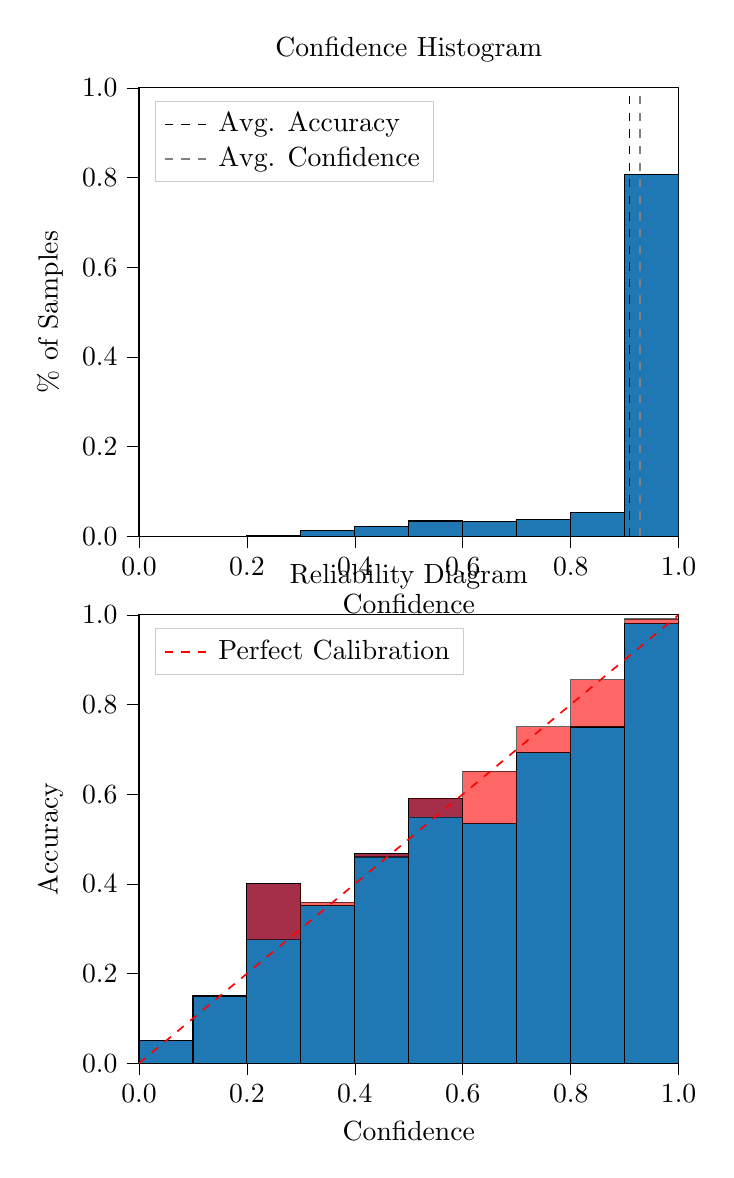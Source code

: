 % This file was created by tikzplotlib v0.9.8.
\begin{tikzpicture}

\definecolor{color0}{rgb}{0.122,0.467,0.706}

\begin{groupplot}[group style={group size=1 by 2}]
\nextgroupplot[
legend cell align={left},
legend style={
  fill opacity=0.8,
  draw opacity=1,
  text opacity=1,
  at={(0.03,0.97)},
  anchor=north west,
  draw=white!80!black
},
tick align=outside,
tick pos=left,
title={Confidence Histogram},
x grid style={white!69.02!black},
xlabel={Confidence},
xmin=0, xmax=1,
xtick style={color=black},
xtick={0,0.2,0.4,0.6,0.8,1},
xticklabels={0.0,0.2,0.4,0.6,0.8,1.0},
y grid style={white!69.02!black},
ylabel={\% of Samples},
ymin=0, ymax=1,
ytick style={color=black},
ytick={0,0.2,0.4,0.6,0.8,1},
yticklabels={0.0,0.2,0.4,0.6,0.8,1.0}
]
\draw[draw=black,fill=color0] (axis cs:-6.939e-18,0) rectangle (axis cs:0.1,0);
\draw[draw=black,fill=color0] (axis cs:0.1,0) rectangle (axis cs:0.2,0);
\draw[draw=black,fill=color0] (axis cs:0.2,0) rectangle (axis cs:0.3,0.002);
\draw[draw=black,fill=color0] (axis cs:0.3,0) rectangle (axis cs:0.4,0.012);
\draw[draw=black,fill=color0] (axis cs:0.4,0) rectangle (axis cs:0.5,0.022);
\draw[draw=black,fill=color0] (axis cs:0.5,0) rectangle (axis cs:0.6,0.034);
\draw[draw=black,fill=color0] (axis cs:0.6,0) rectangle (axis cs:0.7,0.033);
\draw[draw=black,fill=color0] (axis cs:0.7,0) rectangle (axis cs:0.8,0.037);
\draw[draw=black,fill=color0] (axis cs:0.8,0) rectangle (axis cs:0.9,0.053);
\draw[draw=black,fill=color0] (axis cs:0.9,0) rectangle (axis cs:1,0.807);
\addplot [semithick, black, dashed]
table {%
0.909 0
0.909 1
};
\addlegendentry{Avg. Accuracy}
\addplot [semithick, white!50.196!black, dashed]
table {%
0.928 0
0.928 1
};
\addlegendentry{Avg. Confidence}

\nextgroupplot[
legend cell align={left},
legend style={
  fill opacity=0.8,
  draw opacity=1,
  text opacity=1,
  at={(0.03,0.97)},
  anchor=north west,
  draw=white!80!black
},
tick align=outside,
tick pos=left,
title={Reliability Diagram},
x grid style={white!69.02!black},
xlabel={Confidence},
xmin=0, xmax=1,
xtick style={color=black},
xtick={0,0.2,0.4,0.6,0.8,1},
xticklabels={0.0,0.2,0.4,0.6,0.8,1.0},
y grid style={white!69.02!black},
ylabel={Accuracy},
ymin=0, ymax=1,
ytick style={color=black},
ytick={0,0.2,0.4,0.6,0.8,1},
yticklabels={0.0,0.2,0.4,0.6,0.8,1.0}
]
\draw[draw=black,fill=color0] (axis cs:-6.939e-18,0) rectangle (axis cs:0.1,0.05);
\draw[draw=black,fill=color0] (axis cs:0.1,0) rectangle (axis cs:0.2,0.15);
\draw[draw=black,fill=color0] (axis cs:0.2,0) rectangle (axis cs:0.3,0.4);
\draw[draw=black,fill=color0] (axis cs:0.3,0) rectangle (axis cs:0.4,0.351);
\draw[draw=black,fill=color0] (axis cs:0.4,0) rectangle (axis cs:0.5,0.467);
\draw[draw=black,fill=color0] (axis cs:0.5,0) rectangle (axis cs:0.6,0.591);
\draw[draw=black,fill=color0] (axis cs:0.6,0) rectangle (axis cs:0.7,0.534);
\draw[draw=black,fill=color0] (axis cs:0.7,0) rectangle (axis cs:0.8,0.693);
\draw[draw=black,fill=color0] (axis cs:0.8,0) rectangle (axis cs:0.9,0.75);
\draw[draw=black,fill=color0] (axis cs:0.9,0) rectangle (axis cs:1,0.98);
\draw[draw=black,fill=red,opacity=0.6] (axis cs:-6.939e-18,0.05) rectangle (axis cs:0.1,0.05);
\draw[draw=black,fill=red,opacity=0.6] (axis cs:0.1,0.15) rectangle (axis cs:0.2,0.15);
\draw[draw=black,fill=red,opacity=0.6] (axis cs:0.2,0.4) rectangle (axis cs:0.3,0.276);
\draw[draw=black,fill=red,opacity=0.6] (axis cs:0.3,0.351) rectangle (axis cs:0.4,0.359);
\draw[draw=black,fill=red,opacity=0.6] (axis cs:0.4,0.467) rectangle (axis cs:0.5,0.46);
\draw[draw=black,fill=red,opacity=0.6] (axis cs:0.5,0.591) rectangle (axis cs:0.6,0.549);
\draw[draw=black,fill=red,opacity=0.6] (axis cs:0.6,0.534) rectangle (axis cs:0.7,0.651);
\draw[draw=black,fill=red,opacity=0.6] (axis cs:0.7,0.693) rectangle (axis cs:0.8,0.751);
\draw[draw=black,fill=red,opacity=0.6] (axis cs:0.8,0.75) rectangle (axis cs:0.9,0.855);
\draw[draw=black,fill=red,opacity=0.6] (axis cs:0.9,0.98) rectangle (axis cs:1,0.991);
\addplot [semithick, red, dashed]
table {%
0 0
1 1
};
\addlegendentry{Perfect Calibration}
\end{groupplot}

\end{tikzpicture}

